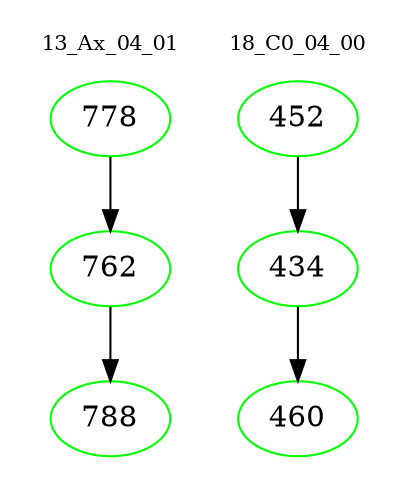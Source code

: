 digraph{
subgraph cluster_0 {
color = white
label = "13_Ax_04_01";
fontsize=10;
T0_778 [label="778", color="green"]
T0_778 -> T0_762 [color="black"]
T0_762 [label="762", color="green"]
T0_762 -> T0_788 [color="black"]
T0_788 [label="788", color="green"]
}
subgraph cluster_1 {
color = white
label = "18_C0_04_00";
fontsize=10;
T1_452 [label="452", color="green"]
T1_452 -> T1_434 [color="black"]
T1_434 [label="434", color="green"]
T1_434 -> T1_460 [color="black"]
T1_460 [label="460", color="green"]
}
}
